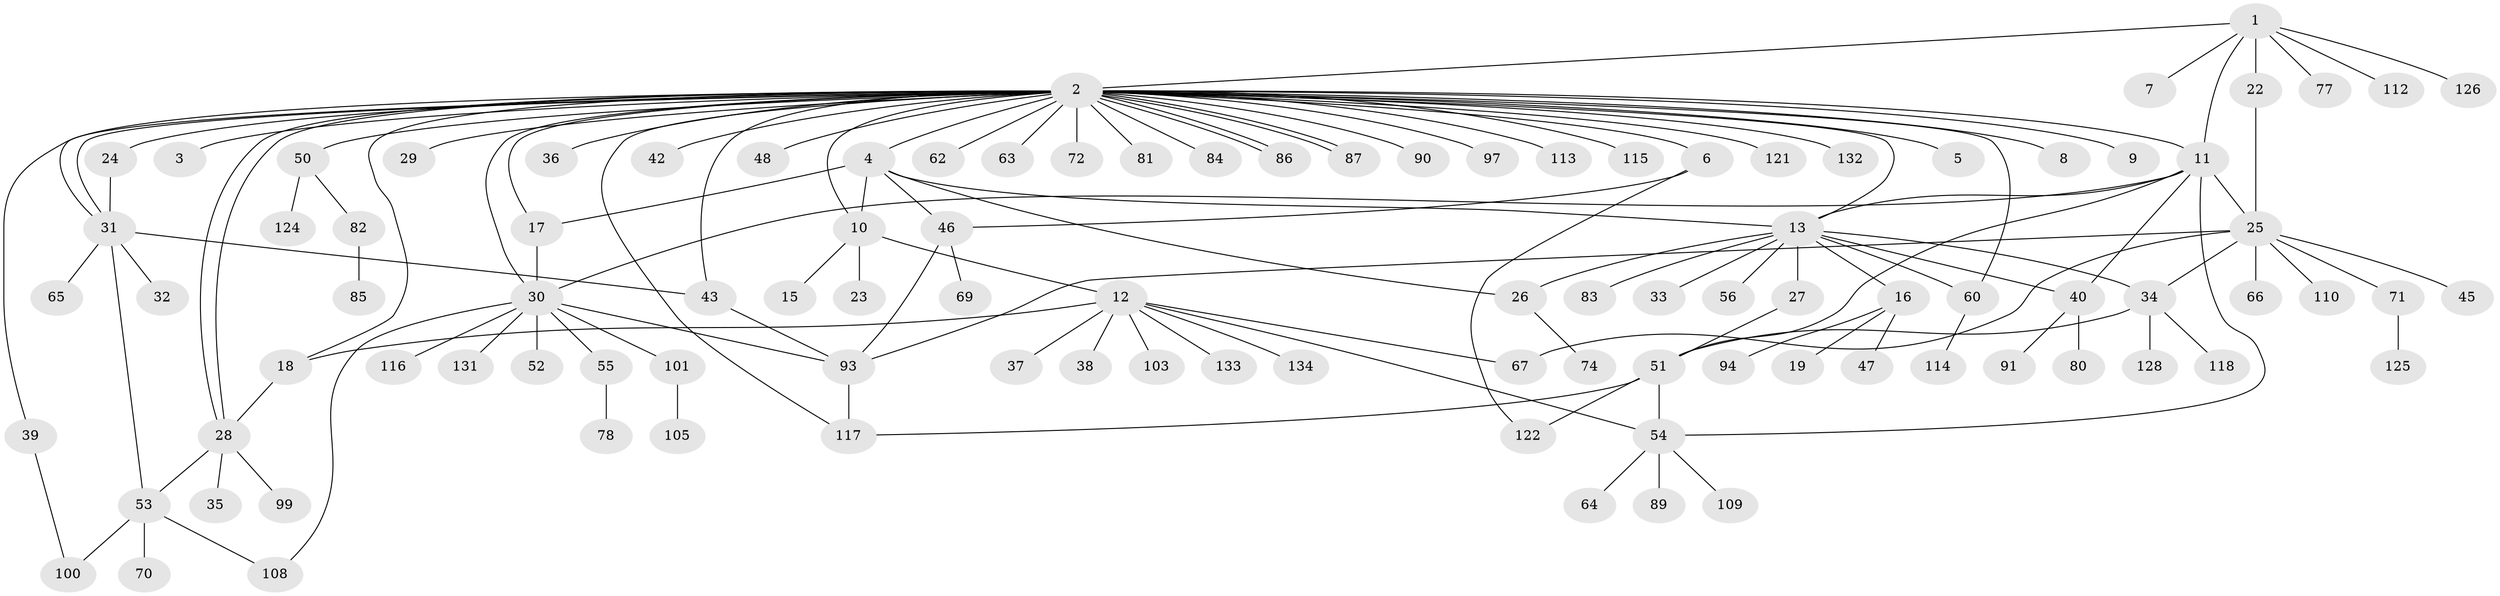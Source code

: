 // Generated by graph-tools (version 1.1) at 2025/23/03/03/25 07:23:52]
// undirected, 103 vertices, 137 edges
graph export_dot {
graph [start="1"]
  node [color=gray90,style=filled];
  1 [super="+98"];
  2 [super="+79"];
  3;
  4 [super="+120"];
  5;
  6;
  7;
  8;
  9;
  10 [super="+14"];
  11 [super="+92"];
  12 [super="+21"];
  13 [super="+20"];
  15;
  16 [super="+57"];
  17 [super="+111"];
  18 [super="+95"];
  19;
  22;
  23;
  24;
  25 [super="+41"];
  26 [super="+127"];
  27 [super="+49"];
  28 [super="+129"];
  29 [super="+130"];
  30 [super="+76"];
  31 [super="+102"];
  32;
  33;
  34 [super="+44"];
  35;
  36;
  37;
  38;
  39;
  40 [super="+96"];
  42;
  43;
  45;
  46 [super="+58"];
  47;
  48;
  50;
  51 [super="+59"];
  52;
  53 [super="+88"];
  54 [super="+61"];
  55;
  56;
  60 [super="+73"];
  62;
  63;
  64 [super="+68"];
  65;
  66;
  67 [super="+75"];
  69;
  70;
  71 [super="+106"];
  72;
  74;
  77;
  78;
  80;
  81;
  82;
  83;
  84;
  85 [super="+119"];
  86 [super="+107"];
  87;
  89;
  90;
  91;
  93 [super="+104"];
  94;
  97;
  99;
  100;
  101;
  103;
  105;
  108;
  109;
  110;
  112;
  113;
  114;
  115;
  116;
  117 [super="+135"];
  118;
  121;
  122 [super="+123"];
  124;
  125;
  126;
  128;
  131;
  132;
  133;
  134;
  1 -- 2;
  1 -- 7;
  1 -- 11;
  1 -- 22;
  1 -- 77;
  1 -- 112;
  1 -- 126;
  2 -- 3;
  2 -- 4;
  2 -- 5;
  2 -- 6;
  2 -- 8;
  2 -- 9;
  2 -- 10;
  2 -- 11;
  2 -- 13;
  2 -- 17;
  2 -- 18;
  2 -- 24;
  2 -- 28;
  2 -- 28;
  2 -- 29;
  2 -- 31;
  2 -- 31;
  2 -- 36;
  2 -- 39;
  2 -- 42;
  2 -- 43;
  2 -- 48;
  2 -- 50;
  2 -- 60 [weight=2];
  2 -- 62;
  2 -- 63;
  2 -- 72;
  2 -- 81;
  2 -- 84;
  2 -- 86;
  2 -- 86;
  2 -- 87;
  2 -- 87;
  2 -- 90;
  2 -- 97;
  2 -- 113;
  2 -- 115;
  2 -- 117;
  2 -- 121;
  2 -- 132;
  2 -- 30;
  4 -- 13;
  4 -- 26;
  4 -- 46;
  4 -- 17;
  4 -- 10;
  6 -- 46;
  6 -- 122;
  10 -- 12;
  10 -- 23;
  10 -- 15;
  11 -- 40;
  11 -- 51;
  11 -- 25;
  11 -- 30;
  11 -- 13;
  11 -- 54;
  12 -- 18;
  12 -- 37 [weight=2];
  12 -- 38;
  12 -- 54;
  12 -- 67;
  12 -- 133;
  12 -- 134;
  12 -- 103;
  13 -- 16;
  13 -- 26;
  13 -- 27;
  13 -- 33;
  13 -- 40;
  13 -- 56;
  13 -- 60;
  13 -- 34;
  13 -- 83;
  16 -- 19;
  16 -- 47;
  16 -- 94;
  17 -- 30;
  18 -- 28;
  22 -- 25;
  24 -- 31;
  25 -- 34 [weight=2];
  25 -- 45;
  25 -- 66;
  25 -- 93;
  25 -- 67;
  25 -- 71;
  25 -- 110;
  26 -- 74;
  27 -- 51;
  28 -- 35;
  28 -- 53;
  28 -- 99;
  30 -- 52;
  30 -- 55;
  30 -- 93;
  30 -- 108;
  30 -- 131;
  30 -- 116;
  30 -- 101;
  31 -- 32;
  31 -- 43;
  31 -- 65;
  31 -- 53;
  34 -- 118;
  34 -- 128;
  34 -- 51;
  39 -- 100;
  40 -- 80;
  40 -- 91;
  43 -- 93;
  46 -- 69;
  46 -- 93;
  50 -- 82;
  50 -- 124;
  51 -- 54;
  51 -- 122;
  51 -- 117;
  53 -- 70;
  53 -- 100;
  53 -- 108;
  54 -- 64;
  54 -- 109;
  54 -- 89;
  55 -- 78;
  60 -- 114;
  71 -- 125;
  82 -- 85;
  93 -- 117;
  101 -- 105;
}
